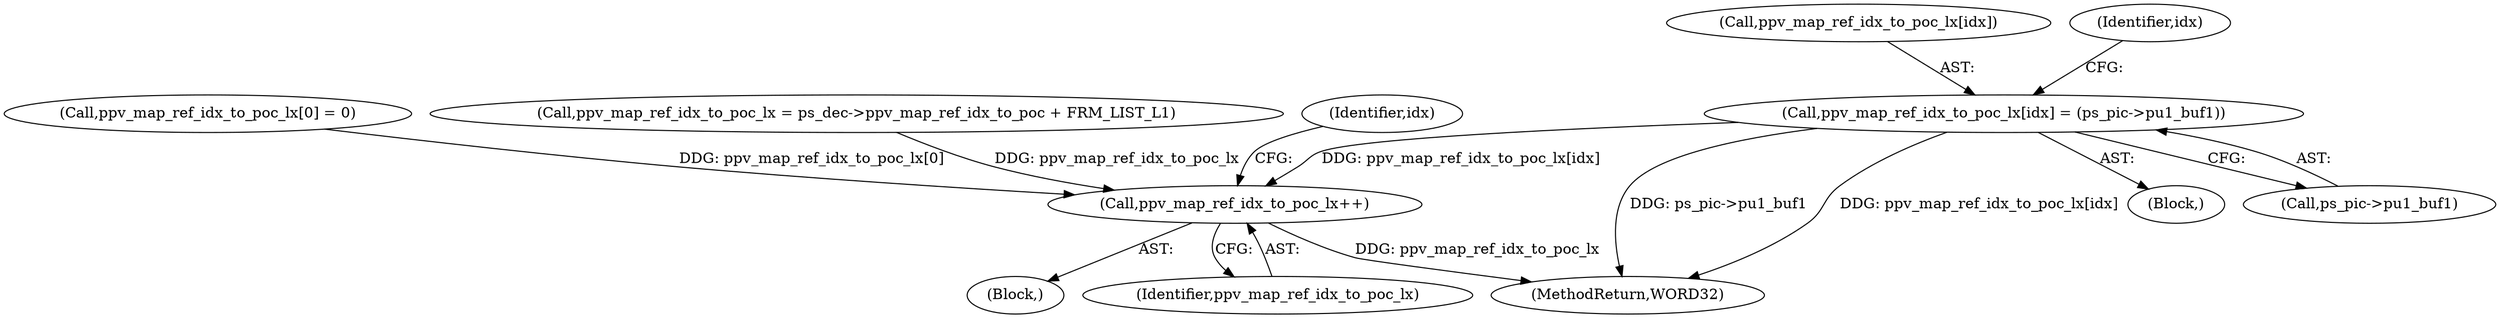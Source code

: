 digraph "0_Android_943323f1d9d3dd5c2634deb26cbe72343ca6b3db_0@array" {
"1000521" [label="(Call,ppv_map_ref_idx_to_poc_lx[idx] = (ps_pic->pu1_buf1))"];
"1000540" [label="(Call,ppv_map_ref_idx_to_poc_lx++)"];
"1001224" [label="(MethodReturn,WORD32)"];
"1000535" [label="(Call,ppv_map_ref_idx_to_poc_lx[0] = 0)"];
"1000522" [label="(Call,ppv_map_ref_idx_to_poc_lx[idx])"];
"1000478" [label="(Block,)"];
"1000511" [label="(Block,)"];
"1000521" [label="(Call,ppv_map_ref_idx_to_poc_lx[idx] = (ps_pic->pu1_buf1))"];
"1000528" [label="(Call,ppv_map_ref_idx_to_poc_lx = ps_dec->ppv_map_ref_idx_to_poc + FRM_LIST_L1)"];
"1000541" [label="(Identifier,ppv_map_ref_idx_to_poc_lx)"];
"1000525" [label="(Call,ps_pic->pu1_buf1)"];
"1000544" [label="(Identifier,idx)"];
"1000510" [label="(Identifier,idx)"];
"1000540" [label="(Call,ppv_map_ref_idx_to_poc_lx++)"];
"1000521" -> "1000511"  [label="AST: "];
"1000521" -> "1000525"  [label="CFG: "];
"1000522" -> "1000521"  [label="AST: "];
"1000525" -> "1000521"  [label="AST: "];
"1000510" -> "1000521"  [label="CFG: "];
"1000521" -> "1001224"  [label="DDG: ps_pic->pu1_buf1"];
"1000521" -> "1001224"  [label="DDG: ppv_map_ref_idx_to_poc_lx[idx]"];
"1000521" -> "1000540"  [label="DDG: ppv_map_ref_idx_to_poc_lx[idx]"];
"1000540" -> "1000478"  [label="AST: "];
"1000540" -> "1000541"  [label="CFG: "];
"1000541" -> "1000540"  [label="AST: "];
"1000544" -> "1000540"  [label="CFG: "];
"1000540" -> "1001224"  [label="DDG: ppv_map_ref_idx_to_poc_lx"];
"1000535" -> "1000540"  [label="DDG: ppv_map_ref_idx_to_poc_lx[0]"];
"1000528" -> "1000540"  [label="DDG: ppv_map_ref_idx_to_poc_lx"];
}
